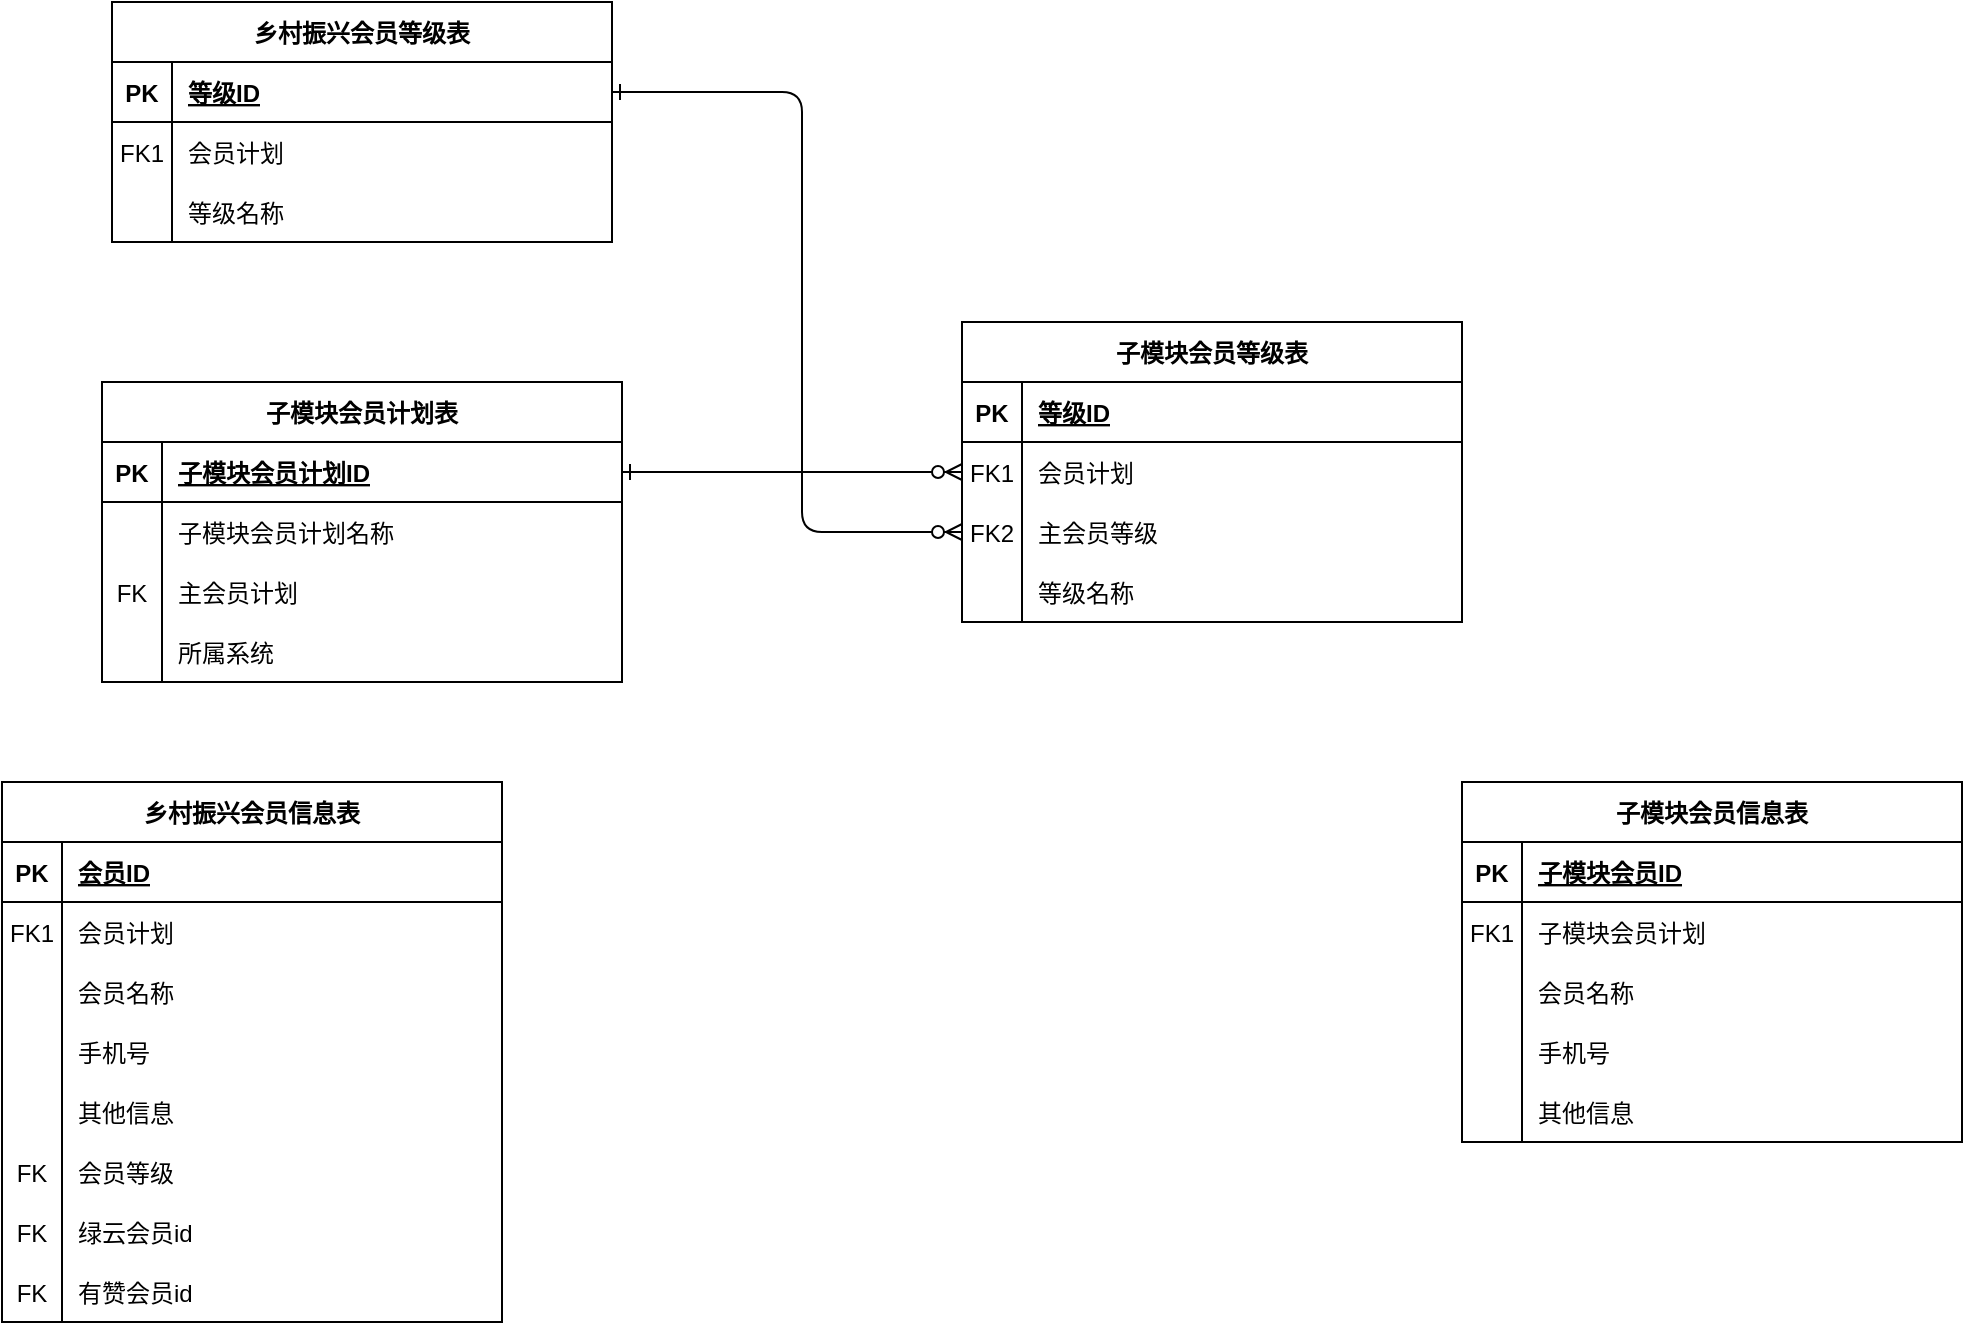 <mxfile version="24.0.7" type="github">
  <diagram id="R2lEEEUBdFMjLlhIrx00" name="Page-1">
    <mxGraphModel dx="1434" dy="716" grid="1" gridSize="10" guides="1" tooltips="1" connect="1" arrows="1" fold="1" page="1" pageScale="1" pageWidth="850" pageHeight="1100" math="0" shadow="0" extFonts="Permanent Marker^https://fonts.googleapis.com/css?family=Permanent+Marker">
      <root>
        <mxCell id="0" />
        <mxCell id="1" parent="0" />
        <mxCell id="K0qGXKdSQ6zIQYUMVqn1-7" value="子模块会员计划表" style="shape=table;startSize=30;container=1;collapsible=1;childLayout=tableLayout;fixedRows=1;rowLines=0;fontStyle=1;align=center;resizeLast=1;" parent="1" vertex="1">
          <mxGeometry x="320" y="230" width="260" height="150" as="geometry" />
        </mxCell>
        <mxCell id="K0qGXKdSQ6zIQYUMVqn1-8" value="" style="shape=partialRectangle;collapsible=0;dropTarget=0;pointerEvents=0;fillColor=none;points=[[0,0.5],[1,0.5]];portConstraint=eastwest;top=0;left=0;right=0;bottom=1;" parent="K0qGXKdSQ6zIQYUMVqn1-7" vertex="1">
          <mxGeometry y="30" width="260" height="30" as="geometry" />
        </mxCell>
        <mxCell id="K0qGXKdSQ6zIQYUMVqn1-9" value="PK" style="shape=partialRectangle;overflow=hidden;connectable=0;fillColor=none;top=0;left=0;bottom=0;right=0;fontStyle=1;" parent="K0qGXKdSQ6zIQYUMVqn1-8" vertex="1">
          <mxGeometry width="30" height="30" as="geometry">
            <mxRectangle width="30" height="30" as="alternateBounds" />
          </mxGeometry>
        </mxCell>
        <mxCell id="K0qGXKdSQ6zIQYUMVqn1-10" value="子模块会员计划ID" style="shape=partialRectangle;overflow=hidden;connectable=0;fillColor=none;top=0;left=0;bottom=0;right=0;align=left;spacingLeft=6;fontStyle=5;" parent="K0qGXKdSQ6zIQYUMVqn1-8" vertex="1">
          <mxGeometry x="30" width="230" height="30" as="geometry">
            <mxRectangle width="230" height="30" as="alternateBounds" />
          </mxGeometry>
        </mxCell>
        <mxCell id="K0qGXKdSQ6zIQYUMVqn1-11" value="" style="shape=partialRectangle;collapsible=0;dropTarget=0;pointerEvents=0;fillColor=none;points=[[0,0.5],[1,0.5]];portConstraint=eastwest;top=0;left=0;right=0;bottom=0;" parent="K0qGXKdSQ6zIQYUMVqn1-7" vertex="1">
          <mxGeometry y="60" width="260" height="30" as="geometry" />
        </mxCell>
        <mxCell id="K0qGXKdSQ6zIQYUMVqn1-12" value="" style="shape=partialRectangle;overflow=hidden;connectable=0;fillColor=none;top=0;left=0;bottom=0;right=0;" parent="K0qGXKdSQ6zIQYUMVqn1-11" vertex="1">
          <mxGeometry width="30" height="30" as="geometry">
            <mxRectangle width="30" height="30" as="alternateBounds" />
          </mxGeometry>
        </mxCell>
        <mxCell id="K0qGXKdSQ6zIQYUMVqn1-13" value="子模块会员计划名称" style="shape=partialRectangle;overflow=hidden;connectable=0;fillColor=none;top=0;left=0;bottom=0;right=0;align=left;spacingLeft=6;" parent="K0qGXKdSQ6zIQYUMVqn1-11" vertex="1">
          <mxGeometry x="30" width="230" height="30" as="geometry">
            <mxRectangle width="230" height="30" as="alternateBounds" />
          </mxGeometry>
        </mxCell>
        <mxCell id="K0qGXKdSQ6zIQYUMVqn1-51" value="" style="shape=partialRectangle;collapsible=0;dropTarget=0;pointerEvents=0;fillColor=none;points=[[0,0.5],[1,0.5]];portConstraint=eastwest;top=0;left=0;right=0;bottom=0;" parent="K0qGXKdSQ6zIQYUMVqn1-7" vertex="1">
          <mxGeometry y="90" width="260" height="30" as="geometry" />
        </mxCell>
        <mxCell id="K0qGXKdSQ6zIQYUMVqn1-52" value="FK" style="shape=partialRectangle;overflow=hidden;connectable=0;fillColor=none;top=0;left=0;bottom=0;right=0;" parent="K0qGXKdSQ6zIQYUMVqn1-51" vertex="1">
          <mxGeometry width="30" height="30" as="geometry">
            <mxRectangle width="30" height="30" as="alternateBounds" />
          </mxGeometry>
        </mxCell>
        <mxCell id="K0qGXKdSQ6zIQYUMVqn1-53" value="主会员计划" style="shape=partialRectangle;overflow=hidden;connectable=0;fillColor=none;top=0;left=0;bottom=0;right=0;align=left;spacingLeft=6;" parent="K0qGXKdSQ6zIQYUMVqn1-51" vertex="1">
          <mxGeometry x="30" width="230" height="30" as="geometry">
            <mxRectangle width="230" height="30" as="alternateBounds" />
          </mxGeometry>
        </mxCell>
        <mxCell id="K0qGXKdSQ6zIQYUMVqn1-14" value="" style="shape=partialRectangle;collapsible=0;dropTarget=0;pointerEvents=0;fillColor=none;points=[[0,0.5],[1,0.5]];portConstraint=eastwest;top=0;left=0;right=0;bottom=0;" parent="K0qGXKdSQ6zIQYUMVqn1-7" vertex="1">
          <mxGeometry y="120" width="260" height="30" as="geometry" />
        </mxCell>
        <mxCell id="K0qGXKdSQ6zIQYUMVqn1-15" value="" style="shape=partialRectangle;overflow=hidden;connectable=0;fillColor=none;top=0;left=0;bottom=0;right=0;" parent="K0qGXKdSQ6zIQYUMVqn1-14" vertex="1">
          <mxGeometry width="30" height="30" as="geometry">
            <mxRectangle width="30" height="30" as="alternateBounds" />
          </mxGeometry>
        </mxCell>
        <mxCell id="K0qGXKdSQ6zIQYUMVqn1-16" value="所属系统" style="shape=partialRectangle;overflow=hidden;connectable=0;fillColor=none;top=0;left=0;bottom=0;right=0;align=left;spacingLeft=6;" parent="K0qGXKdSQ6zIQYUMVqn1-14" vertex="1">
          <mxGeometry x="30" width="230" height="30" as="geometry">
            <mxRectangle width="230" height="30" as="alternateBounds" />
          </mxGeometry>
        </mxCell>
        <mxCell id="K0qGXKdSQ6zIQYUMVqn1-24" value="子模块会员等级表" style="shape=table;startSize=30;container=1;collapsible=1;childLayout=tableLayout;fixedRows=1;rowLines=0;fontStyle=1;align=center;resizeLast=1;" parent="1" vertex="1">
          <mxGeometry x="750" y="200" width="250" height="150" as="geometry" />
        </mxCell>
        <mxCell id="K0qGXKdSQ6zIQYUMVqn1-25" value="" style="shape=partialRectangle;collapsible=0;dropTarget=0;pointerEvents=0;fillColor=none;points=[[0,0.5],[1,0.5]];portConstraint=eastwest;top=0;left=0;right=0;bottom=1;" parent="K0qGXKdSQ6zIQYUMVqn1-24" vertex="1">
          <mxGeometry y="30" width="250" height="30" as="geometry" />
        </mxCell>
        <mxCell id="K0qGXKdSQ6zIQYUMVqn1-26" value="PK" style="shape=partialRectangle;overflow=hidden;connectable=0;fillColor=none;top=0;left=0;bottom=0;right=0;fontStyle=1;" parent="K0qGXKdSQ6zIQYUMVqn1-25" vertex="1">
          <mxGeometry width="30" height="30" as="geometry">
            <mxRectangle width="30" height="30" as="alternateBounds" />
          </mxGeometry>
        </mxCell>
        <mxCell id="K0qGXKdSQ6zIQYUMVqn1-27" value="等级ID" style="shape=partialRectangle;overflow=hidden;connectable=0;fillColor=none;top=0;left=0;bottom=0;right=0;align=left;spacingLeft=6;fontStyle=5;" parent="K0qGXKdSQ6zIQYUMVqn1-25" vertex="1">
          <mxGeometry x="30" width="220" height="30" as="geometry">
            <mxRectangle width="220" height="30" as="alternateBounds" />
          </mxGeometry>
        </mxCell>
        <mxCell id="K0qGXKdSQ6zIQYUMVqn1-28" value="" style="shape=partialRectangle;collapsible=0;dropTarget=0;pointerEvents=0;fillColor=none;points=[[0,0.5],[1,0.5]];portConstraint=eastwest;top=0;left=0;right=0;bottom=0;" parent="K0qGXKdSQ6zIQYUMVqn1-24" vertex="1">
          <mxGeometry y="60" width="250" height="30" as="geometry" />
        </mxCell>
        <mxCell id="K0qGXKdSQ6zIQYUMVqn1-29" value="FK1" style="shape=partialRectangle;overflow=hidden;connectable=0;fillColor=none;top=0;left=0;bottom=0;right=0;" parent="K0qGXKdSQ6zIQYUMVqn1-28" vertex="1">
          <mxGeometry width="30" height="30" as="geometry">
            <mxRectangle width="30" height="30" as="alternateBounds" />
          </mxGeometry>
        </mxCell>
        <mxCell id="K0qGXKdSQ6zIQYUMVqn1-30" value="会员计划" style="shape=partialRectangle;overflow=hidden;connectable=0;fillColor=none;top=0;left=0;bottom=0;right=0;align=left;spacingLeft=6;" parent="K0qGXKdSQ6zIQYUMVqn1-28" vertex="1">
          <mxGeometry x="30" width="220" height="30" as="geometry">
            <mxRectangle width="220" height="30" as="alternateBounds" />
          </mxGeometry>
        </mxCell>
        <mxCell id="K0qGXKdSQ6zIQYUMVqn1-31" value="" style="shape=partialRectangle;collapsible=0;dropTarget=0;pointerEvents=0;fillColor=none;points=[[0,0.5],[1,0.5]];portConstraint=eastwest;top=0;left=0;right=0;bottom=0;" parent="K0qGXKdSQ6zIQYUMVqn1-24" vertex="1">
          <mxGeometry y="90" width="250" height="30" as="geometry" />
        </mxCell>
        <mxCell id="K0qGXKdSQ6zIQYUMVqn1-32" value="FK2" style="shape=partialRectangle;overflow=hidden;connectable=0;fillColor=none;top=0;left=0;bottom=0;right=0;" parent="K0qGXKdSQ6zIQYUMVqn1-31" vertex="1">
          <mxGeometry width="30" height="30" as="geometry">
            <mxRectangle width="30" height="30" as="alternateBounds" />
          </mxGeometry>
        </mxCell>
        <mxCell id="K0qGXKdSQ6zIQYUMVqn1-33" value="主会员等级" style="shape=partialRectangle;overflow=hidden;connectable=0;fillColor=none;top=0;left=0;bottom=0;right=0;align=left;spacingLeft=6;" parent="K0qGXKdSQ6zIQYUMVqn1-31" vertex="1">
          <mxGeometry x="30" width="220" height="30" as="geometry">
            <mxRectangle width="220" height="30" as="alternateBounds" />
          </mxGeometry>
        </mxCell>
        <mxCell id="K0qGXKdSQ6zIQYUMVqn1-34" value="" style="shape=partialRectangle;collapsible=0;dropTarget=0;pointerEvents=0;fillColor=none;points=[[0,0.5],[1,0.5]];portConstraint=eastwest;top=0;left=0;right=0;bottom=0;" parent="K0qGXKdSQ6zIQYUMVqn1-24" vertex="1">
          <mxGeometry y="120" width="250" height="30" as="geometry" />
        </mxCell>
        <mxCell id="K0qGXKdSQ6zIQYUMVqn1-35" value="" style="shape=partialRectangle;overflow=hidden;connectable=0;fillColor=none;top=0;left=0;bottom=0;right=0;" parent="K0qGXKdSQ6zIQYUMVqn1-34" vertex="1">
          <mxGeometry width="30" height="30" as="geometry">
            <mxRectangle width="30" height="30" as="alternateBounds" />
          </mxGeometry>
        </mxCell>
        <mxCell id="K0qGXKdSQ6zIQYUMVqn1-36" value="等级名称" style="shape=partialRectangle;overflow=hidden;connectable=0;fillColor=none;top=0;left=0;bottom=0;right=0;align=left;spacingLeft=6;" parent="K0qGXKdSQ6zIQYUMVqn1-34" vertex="1">
          <mxGeometry x="30" width="220" height="30" as="geometry">
            <mxRectangle width="220" height="30" as="alternateBounds" />
          </mxGeometry>
        </mxCell>
        <mxCell id="K0qGXKdSQ6zIQYUMVqn1-38" value="乡村振兴会员等级表" style="shape=table;startSize=30;container=1;collapsible=1;childLayout=tableLayout;fixedRows=1;rowLines=0;fontStyle=1;align=center;resizeLast=1;" parent="1" vertex="1">
          <mxGeometry x="325" y="40" width="250" height="120" as="geometry" />
        </mxCell>
        <mxCell id="K0qGXKdSQ6zIQYUMVqn1-39" value="" style="shape=partialRectangle;collapsible=0;dropTarget=0;pointerEvents=0;fillColor=none;points=[[0,0.5],[1,0.5]];portConstraint=eastwest;top=0;left=0;right=0;bottom=1;" parent="K0qGXKdSQ6zIQYUMVqn1-38" vertex="1">
          <mxGeometry y="30" width="250" height="30" as="geometry" />
        </mxCell>
        <mxCell id="K0qGXKdSQ6zIQYUMVqn1-40" value="PK" style="shape=partialRectangle;overflow=hidden;connectable=0;fillColor=none;top=0;left=0;bottom=0;right=0;fontStyle=1;" parent="K0qGXKdSQ6zIQYUMVqn1-39" vertex="1">
          <mxGeometry width="30" height="30" as="geometry">
            <mxRectangle width="30" height="30" as="alternateBounds" />
          </mxGeometry>
        </mxCell>
        <mxCell id="K0qGXKdSQ6zIQYUMVqn1-41" value="等级ID" style="shape=partialRectangle;overflow=hidden;connectable=0;fillColor=none;top=0;left=0;bottom=0;right=0;align=left;spacingLeft=6;fontStyle=5;" parent="K0qGXKdSQ6zIQYUMVqn1-39" vertex="1">
          <mxGeometry x="30" width="220" height="30" as="geometry">
            <mxRectangle width="220" height="30" as="alternateBounds" />
          </mxGeometry>
        </mxCell>
        <mxCell id="K0qGXKdSQ6zIQYUMVqn1-42" value="" style="shape=partialRectangle;collapsible=0;dropTarget=0;pointerEvents=0;fillColor=none;points=[[0,0.5],[1,0.5]];portConstraint=eastwest;top=0;left=0;right=0;bottom=0;" parent="K0qGXKdSQ6zIQYUMVqn1-38" vertex="1">
          <mxGeometry y="60" width="250" height="30" as="geometry" />
        </mxCell>
        <mxCell id="K0qGXKdSQ6zIQYUMVqn1-43" value="FK1" style="shape=partialRectangle;overflow=hidden;connectable=0;fillColor=none;top=0;left=0;bottom=0;right=0;" parent="K0qGXKdSQ6zIQYUMVqn1-42" vertex="1">
          <mxGeometry width="30" height="30" as="geometry">
            <mxRectangle width="30" height="30" as="alternateBounds" />
          </mxGeometry>
        </mxCell>
        <mxCell id="K0qGXKdSQ6zIQYUMVqn1-44" value="会员计划" style="shape=partialRectangle;overflow=hidden;connectable=0;fillColor=none;top=0;left=0;bottom=0;right=0;align=left;spacingLeft=6;" parent="K0qGXKdSQ6zIQYUMVqn1-42" vertex="1">
          <mxGeometry x="30" width="220" height="30" as="geometry">
            <mxRectangle width="220" height="30" as="alternateBounds" />
          </mxGeometry>
        </mxCell>
        <mxCell id="K0qGXKdSQ6zIQYUMVqn1-45" value="" style="shape=partialRectangle;collapsible=0;dropTarget=0;pointerEvents=0;fillColor=none;points=[[0,0.5],[1,0.5]];portConstraint=eastwest;top=0;left=0;right=0;bottom=0;" parent="K0qGXKdSQ6zIQYUMVqn1-38" vertex="1">
          <mxGeometry y="90" width="250" height="30" as="geometry" />
        </mxCell>
        <mxCell id="K0qGXKdSQ6zIQYUMVqn1-46" value="" style="shape=partialRectangle;overflow=hidden;connectable=0;fillColor=none;top=0;left=0;bottom=0;right=0;" parent="K0qGXKdSQ6zIQYUMVqn1-45" vertex="1">
          <mxGeometry width="30" height="30" as="geometry">
            <mxRectangle width="30" height="30" as="alternateBounds" />
          </mxGeometry>
        </mxCell>
        <mxCell id="K0qGXKdSQ6zIQYUMVqn1-47" value="等级名称" style="shape=partialRectangle;overflow=hidden;connectable=0;fillColor=none;top=0;left=0;bottom=0;right=0;align=left;spacingLeft=6;" parent="K0qGXKdSQ6zIQYUMVqn1-45" vertex="1">
          <mxGeometry x="30" width="220" height="30" as="geometry">
            <mxRectangle width="220" height="30" as="alternateBounds" />
          </mxGeometry>
        </mxCell>
        <mxCell id="K0qGXKdSQ6zIQYUMVqn1-55" value="" style="edgeStyle=orthogonalEdgeStyle;endArrow=ERzeroToMany;startArrow=ERone;endFill=1;startFill=0;exitX=1;exitY=0.5;exitDx=0;exitDy=0;entryX=0;entryY=0.5;entryDx=0;entryDy=0;" parent="1" source="K0qGXKdSQ6zIQYUMVqn1-8" target="K0qGXKdSQ6zIQYUMVqn1-28" edge="1">
          <mxGeometry width="100" height="100" relative="1" as="geometry">
            <mxPoint x="610" y="95" as="sourcePoint" />
            <mxPoint x="770" y="195" as="targetPoint" />
          </mxGeometry>
        </mxCell>
        <mxCell id="K0qGXKdSQ6zIQYUMVqn1-56" value="" style="edgeStyle=orthogonalEdgeStyle;endArrow=ERzeroToMany;startArrow=ERone;endFill=1;startFill=0;exitX=1;exitY=0.5;exitDx=0;exitDy=0;entryX=0;entryY=0.5;entryDx=0;entryDy=0;" parent="1" source="K0qGXKdSQ6zIQYUMVqn1-39" target="K0qGXKdSQ6zIQYUMVqn1-31" edge="1">
          <mxGeometry width="100" height="100" relative="1" as="geometry">
            <mxPoint x="610" y="95" as="sourcePoint" />
            <mxPoint x="770" y="195" as="targetPoint" />
            <Array as="points">
              <mxPoint x="670" y="85" />
              <mxPoint x="670" y="305" />
            </Array>
          </mxGeometry>
        </mxCell>
        <mxCell id="c2cJZgWr12P6U1MI_rZn-1" value="乡村振兴会员信息表" style="shape=table;startSize=30;container=1;collapsible=1;childLayout=tableLayout;fixedRows=1;rowLines=0;fontStyle=1;align=center;resizeLast=1;" vertex="1" parent="1">
          <mxGeometry x="270" y="430" width="250" height="270" as="geometry" />
        </mxCell>
        <mxCell id="c2cJZgWr12P6U1MI_rZn-2" value="" style="shape=partialRectangle;collapsible=0;dropTarget=0;pointerEvents=0;fillColor=none;points=[[0,0.5],[1,0.5]];portConstraint=eastwest;top=0;left=0;right=0;bottom=1;" vertex="1" parent="c2cJZgWr12P6U1MI_rZn-1">
          <mxGeometry y="30" width="250" height="30" as="geometry" />
        </mxCell>
        <mxCell id="c2cJZgWr12P6U1MI_rZn-3" value="PK" style="shape=partialRectangle;overflow=hidden;connectable=0;fillColor=none;top=0;left=0;bottom=0;right=0;fontStyle=1;" vertex="1" parent="c2cJZgWr12P6U1MI_rZn-2">
          <mxGeometry width="30" height="30" as="geometry">
            <mxRectangle width="30" height="30" as="alternateBounds" />
          </mxGeometry>
        </mxCell>
        <mxCell id="c2cJZgWr12P6U1MI_rZn-4" value="会员ID" style="shape=partialRectangle;overflow=hidden;connectable=0;fillColor=none;top=0;left=0;bottom=0;right=0;align=left;spacingLeft=6;fontStyle=5;" vertex="1" parent="c2cJZgWr12P6U1MI_rZn-2">
          <mxGeometry x="30" width="220" height="30" as="geometry">
            <mxRectangle width="220" height="30" as="alternateBounds" />
          </mxGeometry>
        </mxCell>
        <mxCell id="c2cJZgWr12P6U1MI_rZn-5" value="" style="shape=partialRectangle;collapsible=0;dropTarget=0;pointerEvents=0;fillColor=none;points=[[0,0.5],[1,0.5]];portConstraint=eastwest;top=0;left=0;right=0;bottom=0;" vertex="1" parent="c2cJZgWr12P6U1MI_rZn-1">
          <mxGeometry y="60" width="250" height="30" as="geometry" />
        </mxCell>
        <mxCell id="c2cJZgWr12P6U1MI_rZn-6" value="FK1" style="shape=partialRectangle;overflow=hidden;connectable=0;fillColor=none;top=0;left=0;bottom=0;right=0;" vertex="1" parent="c2cJZgWr12P6U1MI_rZn-5">
          <mxGeometry width="30" height="30" as="geometry">
            <mxRectangle width="30" height="30" as="alternateBounds" />
          </mxGeometry>
        </mxCell>
        <mxCell id="c2cJZgWr12P6U1MI_rZn-7" value="会员计划" style="shape=partialRectangle;overflow=hidden;connectable=0;fillColor=none;top=0;left=0;bottom=0;right=0;align=left;spacingLeft=6;" vertex="1" parent="c2cJZgWr12P6U1MI_rZn-5">
          <mxGeometry x="30" width="220" height="30" as="geometry">
            <mxRectangle width="220" height="30" as="alternateBounds" />
          </mxGeometry>
        </mxCell>
        <mxCell id="c2cJZgWr12P6U1MI_rZn-8" value="" style="shape=partialRectangle;collapsible=0;dropTarget=0;pointerEvents=0;fillColor=none;points=[[0,0.5],[1,0.5]];portConstraint=eastwest;top=0;left=0;right=0;bottom=0;" vertex="1" parent="c2cJZgWr12P6U1MI_rZn-1">
          <mxGeometry y="90" width="250" height="30" as="geometry" />
        </mxCell>
        <mxCell id="c2cJZgWr12P6U1MI_rZn-9" value="" style="shape=partialRectangle;overflow=hidden;connectable=0;fillColor=none;top=0;left=0;bottom=0;right=0;" vertex="1" parent="c2cJZgWr12P6U1MI_rZn-8">
          <mxGeometry width="30" height="30" as="geometry">
            <mxRectangle width="30" height="30" as="alternateBounds" />
          </mxGeometry>
        </mxCell>
        <mxCell id="c2cJZgWr12P6U1MI_rZn-10" value="会员名称" style="shape=partialRectangle;overflow=hidden;connectable=0;fillColor=none;top=0;left=0;bottom=0;right=0;align=left;spacingLeft=6;" vertex="1" parent="c2cJZgWr12P6U1MI_rZn-8">
          <mxGeometry x="30" width="220" height="30" as="geometry">
            <mxRectangle width="220" height="30" as="alternateBounds" />
          </mxGeometry>
        </mxCell>
        <mxCell id="c2cJZgWr12P6U1MI_rZn-11" value="" style="shape=partialRectangle;collapsible=0;dropTarget=0;pointerEvents=0;fillColor=none;points=[[0,0.5],[1,0.5]];portConstraint=eastwest;top=0;left=0;right=0;bottom=0;" vertex="1" parent="c2cJZgWr12P6U1MI_rZn-1">
          <mxGeometry y="120" width="250" height="30" as="geometry" />
        </mxCell>
        <mxCell id="c2cJZgWr12P6U1MI_rZn-12" value="" style="shape=partialRectangle;overflow=hidden;connectable=0;fillColor=none;top=0;left=0;bottom=0;right=0;" vertex="1" parent="c2cJZgWr12P6U1MI_rZn-11">
          <mxGeometry width="30" height="30" as="geometry">
            <mxRectangle width="30" height="30" as="alternateBounds" />
          </mxGeometry>
        </mxCell>
        <mxCell id="c2cJZgWr12P6U1MI_rZn-13" value="手机号" style="shape=partialRectangle;overflow=hidden;connectable=0;fillColor=none;top=0;left=0;bottom=0;right=0;align=left;spacingLeft=6;" vertex="1" parent="c2cJZgWr12P6U1MI_rZn-11">
          <mxGeometry x="30" width="220" height="30" as="geometry">
            <mxRectangle width="220" height="30" as="alternateBounds" />
          </mxGeometry>
        </mxCell>
        <mxCell id="c2cJZgWr12P6U1MI_rZn-14" value="" style="shape=partialRectangle;collapsible=0;dropTarget=0;pointerEvents=0;fillColor=none;points=[[0,0.5],[1,0.5]];portConstraint=eastwest;top=0;left=0;right=0;bottom=0;" vertex="1" parent="c2cJZgWr12P6U1MI_rZn-1">
          <mxGeometry y="150" width="250" height="30" as="geometry" />
        </mxCell>
        <mxCell id="c2cJZgWr12P6U1MI_rZn-15" value="" style="shape=partialRectangle;overflow=hidden;connectable=0;fillColor=none;top=0;left=0;bottom=0;right=0;" vertex="1" parent="c2cJZgWr12P6U1MI_rZn-14">
          <mxGeometry width="30" height="30" as="geometry">
            <mxRectangle width="30" height="30" as="alternateBounds" />
          </mxGeometry>
        </mxCell>
        <mxCell id="c2cJZgWr12P6U1MI_rZn-16" value="其他信息" style="shape=partialRectangle;overflow=hidden;connectable=0;fillColor=none;top=0;left=0;bottom=0;right=0;align=left;spacingLeft=6;" vertex="1" parent="c2cJZgWr12P6U1MI_rZn-14">
          <mxGeometry x="30" width="220" height="30" as="geometry">
            <mxRectangle width="220" height="30" as="alternateBounds" />
          </mxGeometry>
        </mxCell>
        <mxCell id="c2cJZgWr12P6U1MI_rZn-35" value="" style="shape=partialRectangle;collapsible=0;dropTarget=0;pointerEvents=0;fillColor=none;points=[[0,0.5],[1,0.5]];portConstraint=eastwest;top=0;left=0;right=0;bottom=0;" vertex="1" parent="c2cJZgWr12P6U1MI_rZn-1">
          <mxGeometry y="180" width="250" height="30" as="geometry" />
        </mxCell>
        <mxCell id="c2cJZgWr12P6U1MI_rZn-36" value="FK" style="shape=partialRectangle;overflow=hidden;connectable=0;fillColor=none;top=0;left=0;bottom=0;right=0;" vertex="1" parent="c2cJZgWr12P6U1MI_rZn-35">
          <mxGeometry width="30" height="30" as="geometry">
            <mxRectangle width="30" height="30" as="alternateBounds" />
          </mxGeometry>
        </mxCell>
        <mxCell id="c2cJZgWr12P6U1MI_rZn-37" value="会员等级" style="shape=partialRectangle;overflow=hidden;connectable=0;fillColor=none;top=0;left=0;bottom=0;right=0;align=left;spacingLeft=6;" vertex="1" parent="c2cJZgWr12P6U1MI_rZn-35">
          <mxGeometry x="30" width="220" height="30" as="geometry">
            <mxRectangle width="220" height="30" as="alternateBounds" />
          </mxGeometry>
        </mxCell>
        <mxCell id="c2cJZgWr12P6U1MI_rZn-38" value="" style="shape=partialRectangle;collapsible=0;dropTarget=0;pointerEvents=0;fillColor=none;points=[[0,0.5],[1,0.5]];portConstraint=eastwest;top=0;left=0;right=0;bottom=0;" vertex="1" parent="c2cJZgWr12P6U1MI_rZn-1">
          <mxGeometry y="210" width="250" height="30" as="geometry" />
        </mxCell>
        <mxCell id="c2cJZgWr12P6U1MI_rZn-39" value="FK" style="shape=partialRectangle;overflow=hidden;connectable=0;fillColor=none;top=0;left=0;bottom=0;right=0;" vertex="1" parent="c2cJZgWr12P6U1MI_rZn-38">
          <mxGeometry width="30" height="30" as="geometry">
            <mxRectangle width="30" height="30" as="alternateBounds" />
          </mxGeometry>
        </mxCell>
        <mxCell id="c2cJZgWr12P6U1MI_rZn-40" value="绿云会员id" style="shape=partialRectangle;overflow=hidden;connectable=0;fillColor=none;top=0;left=0;bottom=0;right=0;align=left;spacingLeft=6;" vertex="1" parent="c2cJZgWr12P6U1MI_rZn-38">
          <mxGeometry x="30" width="220" height="30" as="geometry">
            <mxRectangle width="220" height="30" as="alternateBounds" />
          </mxGeometry>
        </mxCell>
        <mxCell id="c2cJZgWr12P6U1MI_rZn-41" value="" style="shape=partialRectangle;collapsible=0;dropTarget=0;pointerEvents=0;fillColor=none;points=[[0,0.5],[1,0.5]];portConstraint=eastwest;top=0;left=0;right=0;bottom=0;" vertex="1" parent="c2cJZgWr12P6U1MI_rZn-1">
          <mxGeometry y="240" width="250" height="30" as="geometry" />
        </mxCell>
        <mxCell id="c2cJZgWr12P6U1MI_rZn-42" value="FK" style="shape=partialRectangle;overflow=hidden;connectable=0;fillColor=none;top=0;left=0;bottom=0;right=0;" vertex="1" parent="c2cJZgWr12P6U1MI_rZn-41">
          <mxGeometry width="30" height="30" as="geometry">
            <mxRectangle width="30" height="30" as="alternateBounds" />
          </mxGeometry>
        </mxCell>
        <mxCell id="c2cJZgWr12P6U1MI_rZn-43" value="有赞会员id" style="shape=partialRectangle;overflow=hidden;connectable=0;fillColor=none;top=0;left=0;bottom=0;right=0;align=left;spacingLeft=6;" vertex="1" parent="c2cJZgWr12P6U1MI_rZn-41">
          <mxGeometry x="30" width="220" height="30" as="geometry">
            <mxRectangle width="220" height="30" as="alternateBounds" />
          </mxGeometry>
        </mxCell>
        <mxCell id="c2cJZgWr12P6U1MI_rZn-17" value="子模块会员信息表" style="shape=table;startSize=30;container=1;collapsible=1;childLayout=tableLayout;fixedRows=1;rowLines=0;fontStyle=1;align=center;resizeLast=1;" vertex="1" parent="1">
          <mxGeometry x="1000" y="430" width="250" height="180" as="geometry" />
        </mxCell>
        <mxCell id="c2cJZgWr12P6U1MI_rZn-18" value="" style="shape=partialRectangle;collapsible=0;dropTarget=0;pointerEvents=0;fillColor=none;points=[[0,0.5],[1,0.5]];portConstraint=eastwest;top=0;left=0;right=0;bottom=1;" vertex="1" parent="c2cJZgWr12P6U1MI_rZn-17">
          <mxGeometry y="30" width="250" height="30" as="geometry" />
        </mxCell>
        <mxCell id="c2cJZgWr12P6U1MI_rZn-19" value="PK" style="shape=partialRectangle;overflow=hidden;connectable=0;fillColor=none;top=0;left=0;bottom=0;right=0;fontStyle=1;" vertex="1" parent="c2cJZgWr12P6U1MI_rZn-18">
          <mxGeometry width="30" height="30" as="geometry">
            <mxRectangle width="30" height="30" as="alternateBounds" />
          </mxGeometry>
        </mxCell>
        <mxCell id="c2cJZgWr12P6U1MI_rZn-20" value="子模块会员ID" style="shape=partialRectangle;overflow=hidden;connectable=0;fillColor=none;top=0;left=0;bottom=0;right=0;align=left;spacingLeft=6;fontStyle=5;" vertex="1" parent="c2cJZgWr12P6U1MI_rZn-18">
          <mxGeometry x="30" width="220" height="30" as="geometry">
            <mxRectangle width="220" height="30" as="alternateBounds" />
          </mxGeometry>
        </mxCell>
        <mxCell id="c2cJZgWr12P6U1MI_rZn-21" value="" style="shape=partialRectangle;collapsible=0;dropTarget=0;pointerEvents=0;fillColor=none;points=[[0,0.5],[1,0.5]];portConstraint=eastwest;top=0;left=0;right=0;bottom=0;" vertex="1" parent="c2cJZgWr12P6U1MI_rZn-17">
          <mxGeometry y="60" width="250" height="30" as="geometry" />
        </mxCell>
        <mxCell id="c2cJZgWr12P6U1MI_rZn-22" value="FK1" style="shape=partialRectangle;overflow=hidden;connectable=0;fillColor=none;top=0;left=0;bottom=0;right=0;" vertex="1" parent="c2cJZgWr12P6U1MI_rZn-21">
          <mxGeometry width="30" height="30" as="geometry">
            <mxRectangle width="30" height="30" as="alternateBounds" />
          </mxGeometry>
        </mxCell>
        <mxCell id="c2cJZgWr12P6U1MI_rZn-23" value="子模块会员计划" style="shape=partialRectangle;overflow=hidden;connectable=0;fillColor=none;top=0;left=0;bottom=0;right=0;align=left;spacingLeft=6;" vertex="1" parent="c2cJZgWr12P6U1MI_rZn-21">
          <mxGeometry x="30" width="220" height="30" as="geometry">
            <mxRectangle width="220" height="30" as="alternateBounds" />
          </mxGeometry>
        </mxCell>
        <mxCell id="c2cJZgWr12P6U1MI_rZn-24" value="" style="shape=partialRectangle;collapsible=0;dropTarget=0;pointerEvents=0;fillColor=none;points=[[0,0.5],[1,0.5]];portConstraint=eastwest;top=0;left=0;right=0;bottom=0;" vertex="1" parent="c2cJZgWr12P6U1MI_rZn-17">
          <mxGeometry y="90" width="250" height="30" as="geometry" />
        </mxCell>
        <mxCell id="c2cJZgWr12P6U1MI_rZn-25" value="" style="shape=partialRectangle;overflow=hidden;connectable=0;fillColor=none;top=0;left=0;bottom=0;right=0;" vertex="1" parent="c2cJZgWr12P6U1MI_rZn-24">
          <mxGeometry width="30" height="30" as="geometry">
            <mxRectangle width="30" height="30" as="alternateBounds" />
          </mxGeometry>
        </mxCell>
        <mxCell id="c2cJZgWr12P6U1MI_rZn-26" value="会员名称" style="shape=partialRectangle;overflow=hidden;connectable=0;fillColor=none;top=0;left=0;bottom=0;right=0;align=left;spacingLeft=6;" vertex="1" parent="c2cJZgWr12P6U1MI_rZn-24">
          <mxGeometry x="30" width="220" height="30" as="geometry">
            <mxRectangle width="220" height="30" as="alternateBounds" />
          </mxGeometry>
        </mxCell>
        <mxCell id="c2cJZgWr12P6U1MI_rZn-27" value="" style="shape=partialRectangle;collapsible=0;dropTarget=0;pointerEvents=0;fillColor=none;points=[[0,0.5],[1,0.5]];portConstraint=eastwest;top=0;left=0;right=0;bottom=0;" vertex="1" parent="c2cJZgWr12P6U1MI_rZn-17">
          <mxGeometry y="120" width="250" height="30" as="geometry" />
        </mxCell>
        <mxCell id="c2cJZgWr12P6U1MI_rZn-28" value="" style="shape=partialRectangle;overflow=hidden;connectable=0;fillColor=none;top=0;left=0;bottom=0;right=0;" vertex="1" parent="c2cJZgWr12P6U1MI_rZn-27">
          <mxGeometry width="30" height="30" as="geometry">
            <mxRectangle width="30" height="30" as="alternateBounds" />
          </mxGeometry>
        </mxCell>
        <mxCell id="c2cJZgWr12P6U1MI_rZn-29" value="手机号" style="shape=partialRectangle;overflow=hidden;connectable=0;fillColor=none;top=0;left=0;bottom=0;right=0;align=left;spacingLeft=6;" vertex="1" parent="c2cJZgWr12P6U1MI_rZn-27">
          <mxGeometry x="30" width="220" height="30" as="geometry">
            <mxRectangle width="220" height="30" as="alternateBounds" />
          </mxGeometry>
        </mxCell>
        <mxCell id="c2cJZgWr12P6U1MI_rZn-30" value="" style="shape=partialRectangle;collapsible=0;dropTarget=0;pointerEvents=0;fillColor=none;points=[[0,0.5],[1,0.5]];portConstraint=eastwest;top=0;left=0;right=0;bottom=0;" vertex="1" parent="c2cJZgWr12P6U1MI_rZn-17">
          <mxGeometry y="150" width="250" height="30" as="geometry" />
        </mxCell>
        <mxCell id="c2cJZgWr12P6U1MI_rZn-31" value="" style="shape=partialRectangle;overflow=hidden;connectable=0;fillColor=none;top=0;left=0;bottom=0;right=0;" vertex="1" parent="c2cJZgWr12P6U1MI_rZn-30">
          <mxGeometry width="30" height="30" as="geometry">
            <mxRectangle width="30" height="30" as="alternateBounds" />
          </mxGeometry>
        </mxCell>
        <mxCell id="c2cJZgWr12P6U1MI_rZn-32" value="其他信息" style="shape=partialRectangle;overflow=hidden;connectable=0;fillColor=none;top=0;left=0;bottom=0;right=0;align=left;spacingLeft=6;" vertex="1" parent="c2cJZgWr12P6U1MI_rZn-30">
          <mxGeometry x="30" width="220" height="30" as="geometry">
            <mxRectangle width="220" height="30" as="alternateBounds" />
          </mxGeometry>
        </mxCell>
      </root>
    </mxGraphModel>
  </diagram>
</mxfile>
